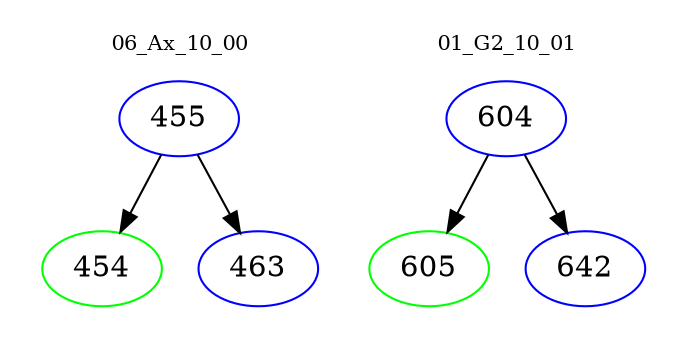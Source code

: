 digraph{
subgraph cluster_0 {
color = white
label = "06_Ax_10_00";
fontsize=10;
T0_455 [label="455", color="blue"]
T0_455 -> T0_454 [color="black"]
T0_454 [label="454", color="green"]
T0_455 -> T0_463 [color="black"]
T0_463 [label="463", color="blue"]
}
subgraph cluster_1 {
color = white
label = "01_G2_10_01";
fontsize=10;
T1_604 [label="604", color="blue"]
T1_604 -> T1_605 [color="black"]
T1_605 [label="605", color="green"]
T1_604 -> T1_642 [color="black"]
T1_642 [label="642", color="blue"]
}
}
